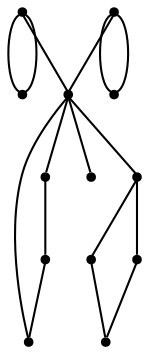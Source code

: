 graph {
  node [shape=point,comment="{\"directed\":false,\"doi\":\"10.1007/978-3-642-25878-7_6\",\"figure\":\"5 (2)\"}"]

  v0 [pos="1669.6521451775952,642.4517845164609"]
  v1 [pos="1641.8792062489856,725.7192710958395"]
  v2 [pos="1614.1062673203762,864.4956175051066"]
  v3 [pos="1586.3333283917666,808.9824336638676"]
  v4 [pos="1419.6874228150214,808.9824336638676"]
  v5 [pos="1558.560389463157,836.7369907556161"]
  v6 [pos="1530.783378162812,781.2281309257279"]
  v7 [pos="1503.0104392342023,725.7192710958395"]
  v8 [pos="1475.2375003055931,753.4738281875882"]
  v9 [pos="1447.4645613769835,697.9606443463492"]
  v10 [pos="1572.4469225582702,670.2063416082094"]
  v11 [pos="1489.1239061390893,892.2499202432463"]
  v12 [pos="1391.9144838864122,920.0044773349948"]

  v0 -- v5 [id="-1",pos="1669.6521451775952,642.4517845164609 1669.6530678243164,836.7369907556161 1669.6530678243164,836.7369907556161 1669.6530678243164,836.7369907556161 1558.560389463157,836.7369907556161 1558.560389463157,836.7369907556161 1558.560389463157,836.7369907556161"]
  v12 -- v0 [id="-2",pos="1391.9144838864122,920.0044773349948 1669.6530678243164,920.0044773349948 1669.6530678243164,920.0044773349948 1669.6530678243164,920.0044773349948 1669.6521451775952,642.4517845164609 1669.6521451775952,642.4517845164609 1669.6521451775952,642.4517845164609"]
  v0 -- v12 [id="-3",pos="1669.6521451775952,642.4517845164609 1391.9155337947502,642.4520388700697 1391.9155337947502,642.4520388700697 1391.9155337947502,642.4520388700697 1391.9144838864122,920.0044773349948 1391.9144838864122,920.0044773349948 1391.9144838864122,920.0044773349948"]
  v11 -- v1 [id="-4",pos="1489.1239061390893,892.2499202432463 1641.8802561573236,892.2499202432463 1641.8802561573236,892.2499202432463 1641.8802561573236,892.2499202432463 1641.8792062489856,725.7192710958395 1641.8792062489856,725.7192710958395 1641.8792062489856,725.7192710958395"]
  v4 -- v10 [id="-5",pos="1419.6874228150214,808.9824336638676 1419.6884727233596,670.2063416082094 1419.6884727233596,670.2063416082094 1419.6884727233596,670.2063416082094 1572.4469225582702,670.2063416082094 1572.4469225582702,670.2063416082094 1572.4469225582702,670.2063416082094"]
  v10 -- v1 [id="-6",pos="1572.4469225582702,670.2063416082094 1641.8802561573236,670.2063416082094 1641.8802561573236,670.2063416082094 1641.8802561573236,670.2063416082094 1641.8792062489856,725.7192710958395 1641.8792062489856,725.7192710958395 1641.8792062489856,725.7192710958395"]
  v9 -- v2 [id="-7",pos="1447.4645613769835,697.9606443463492 1447.4656112853215,864.4956175051066 1447.4656112853215,864.4956175051066 1447.4656112853215,864.4956175051066 1614.1062673203762,864.4956175051066 1614.1062673203762,864.4956175051066 1614.1062673203762,864.4956175051066"]
  v5 -- v8 [id="-8",pos="1558.560389463157,836.7369907556161 1475.238550213931,836.7369907556161 1475.238550213931,836.7369907556161 1475.238550213931,836.7369907556161 1475.2375003055931,753.4738281875882 1475.2375003055931,753.4738281875882 1475.2375003055931,753.4738281875882"]
  v8 -- v7 [id="-9",pos="1475.2375003055931,753.4738281875882 1475.238550213931,725.7152014380978 1475.238550213931,725.7152014380978 1475.238550213931,725.7152014380978 1503.0104392342023,725.7192710958395 1503.0104392342023,725.7192710958395 1503.0104392342023,725.7192710958395"]
  v7 -- v3 [id="-10",pos="1503.0104392342023,725.7192710958395 1586.3343783001046,725.7152014380978 1586.3343783001046,725.7152014380978 1586.3343783001046,725.7152014380978 1586.3333283917666,808.9824336638676 1586.3333283917666,808.9824336638676 1586.3333283917666,808.9824336638676"]
  v5 -- v6 [id="-11",pos="1558.560389463157,836.7369907556161 1530.7843008095333,836.7369907556161 1530.7843008095333,836.7369907556161 1530.7843008095333,836.7369907556161 1530.783378162812,781.2281309257279 1530.783378162812,781.2281309257279 1530.783378162812,781.2281309257279"]
  v2 -- v5 [id="-12",pos="1614.1062673203762,864.4956175051066 1558.557239738143,864.4955539167044 1558.557239738143,864.4955539167044 1558.557239738143,864.4955539167044 1558.560389463157,836.7369907556161 1558.560389463157,836.7369907556161 1558.560389463157,836.7369907556161"]
  v5 -- v4 [id="-13",pos="1558.560389463157,836.7369907556161 1558.557239738143,808.982560840672 1558.557239738143,808.982560840672 1558.557239738143,808.982560840672 1419.6874228150214,808.9824336638676 1419.6874228150214,808.9824336638676 1419.6874228150214,808.9824336638676"]
  v3 -- v5 [id="-14",pos="1586.3333283917666,808.9824336638676 1586.3343783001046,836.7369907556161 1586.3343783001046,836.7369907556161 1586.3343783001046,836.7369907556161 1558.560389463157,836.7369907556161 1558.560389463157,836.7369907556161 1558.560389463157,836.7369907556161"]
  v4 -- v11 [id="-15",pos="1419.6874228150214,808.9824336638676 1419.6884727233596,892.2499202432463 1419.6884727233596,892.2499202432463 1419.6884727233596,892.2499202432463 1489.1239061390893,892.2499202432463 1489.1239061390893,892.2499202432463 1489.1239061390893,892.2499202432463"]
  v2 -- v9 [id="-16",pos="1614.1062673203762,864.4956175051066 1614.1073172287142,697.9649683576998 1614.1073172287142,697.9649683576998 1614.1073172287142,697.9649683576998 1447.4645613769835,697.9606443463492 1447.4645613769835,697.9606443463492 1447.4645613769835,697.9606443463492"]
}